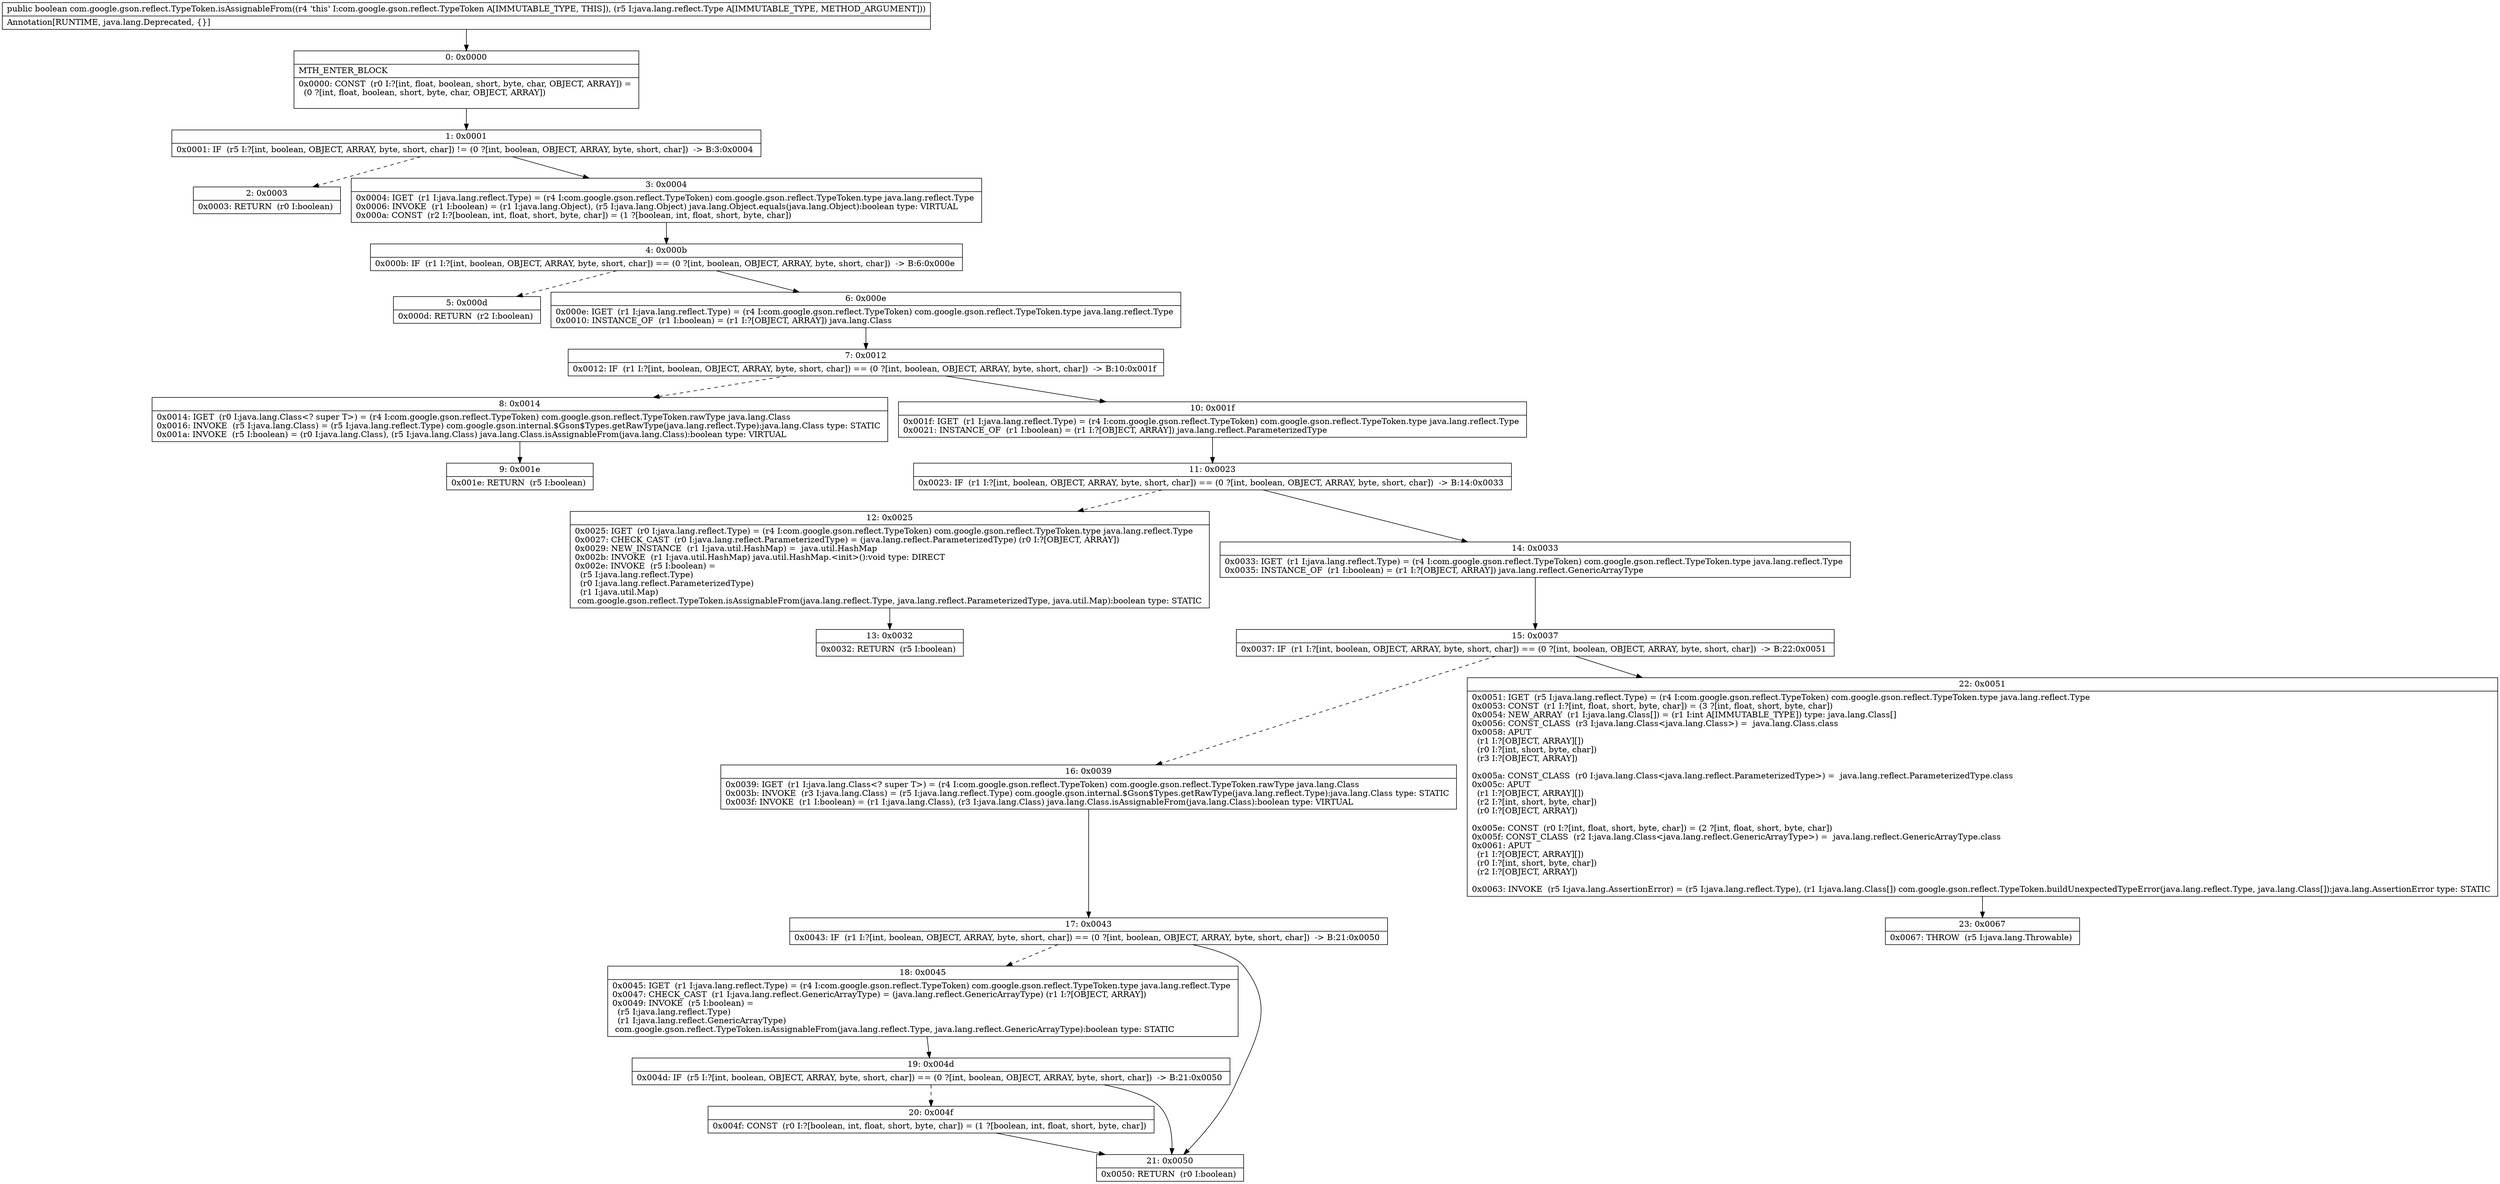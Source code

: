 digraph "CFG forcom.google.gson.reflect.TypeToken.isAssignableFrom(Ljava\/lang\/reflect\/Type;)Z" {
Node_0 [shape=record,label="{0\:\ 0x0000|MTH_ENTER_BLOCK\l|0x0000: CONST  (r0 I:?[int, float, boolean, short, byte, char, OBJECT, ARRAY]) = \l  (0 ?[int, float, boolean, short, byte, char, OBJECT, ARRAY])\l \l}"];
Node_1 [shape=record,label="{1\:\ 0x0001|0x0001: IF  (r5 I:?[int, boolean, OBJECT, ARRAY, byte, short, char]) != (0 ?[int, boolean, OBJECT, ARRAY, byte, short, char])  \-\> B:3:0x0004 \l}"];
Node_2 [shape=record,label="{2\:\ 0x0003|0x0003: RETURN  (r0 I:boolean) \l}"];
Node_3 [shape=record,label="{3\:\ 0x0004|0x0004: IGET  (r1 I:java.lang.reflect.Type) = (r4 I:com.google.gson.reflect.TypeToken) com.google.gson.reflect.TypeToken.type java.lang.reflect.Type \l0x0006: INVOKE  (r1 I:boolean) = (r1 I:java.lang.Object), (r5 I:java.lang.Object) java.lang.Object.equals(java.lang.Object):boolean type: VIRTUAL \l0x000a: CONST  (r2 I:?[boolean, int, float, short, byte, char]) = (1 ?[boolean, int, float, short, byte, char]) \l}"];
Node_4 [shape=record,label="{4\:\ 0x000b|0x000b: IF  (r1 I:?[int, boolean, OBJECT, ARRAY, byte, short, char]) == (0 ?[int, boolean, OBJECT, ARRAY, byte, short, char])  \-\> B:6:0x000e \l}"];
Node_5 [shape=record,label="{5\:\ 0x000d|0x000d: RETURN  (r2 I:boolean) \l}"];
Node_6 [shape=record,label="{6\:\ 0x000e|0x000e: IGET  (r1 I:java.lang.reflect.Type) = (r4 I:com.google.gson.reflect.TypeToken) com.google.gson.reflect.TypeToken.type java.lang.reflect.Type \l0x0010: INSTANCE_OF  (r1 I:boolean) = (r1 I:?[OBJECT, ARRAY]) java.lang.Class \l}"];
Node_7 [shape=record,label="{7\:\ 0x0012|0x0012: IF  (r1 I:?[int, boolean, OBJECT, ARRAY, byte, short, char]) == (0 ?[int, boolean, OBJECT, ARRAY, byte, short, char])  \-\> B:10:0x001f \l}"];
Node_8 [shape=record,label="{8\:\ 0x0014|0x0014: IGET  (r0 I:java.lang.Class\<? super T\>) = (r4 I:com.google.gson.reflect.TypeToken) com.google.gson.reflect.TypeToken.rawType java.lang.Class \l0x0016: INVOKE  (r5 I:java.lang.Class) = (r5 I:java.lang.reflect.Type) com.google.gson.internal.$Gson$Types.getRawType(java.lang.reflect.Type):java.lang.Class type: STATIC \l0x001a: INVOKE  (r5 I:boolean) = (r0 I:java.lang.Class), (r5 I:java.lang.Class) java.lang.Class.isAssignableFrom(java.lang.Class):boolean type: VIRTUAL \l}"];
Node_9 [shape=record,label="{9\:\ 0x001e|0x001e: RETURN  (r5 I:boolean) \l}"];
Node_10 [shape=record,label="{10\:\ 0x001f|0x001f: IGET  (r1 I:java.lang.reflect.Type) = (r4 I:com.google.gson.reflect.TypeToken) com.google.gson.reflect.TypeToken.type java.lang.reflect.Type \l0x0021: INSTANCE_OF  (r1 I:boolean) = (r1 I:?[OBJECT, ARRAY]) java.lang.reflect.ParameterizedType \l}"];
Node_11 [shape=record,label="{11\:\ 0x0023|0x0023: IF  (r1 I:?[int, boolean, OBJECT, ARRAY, byte, short, char]) == (0 ?[int, boolean, OBJECT, ARRAY, byte, short, char])  \-\> B:14:0x0033 \l}"];
Node_12 [shape=record,label="{12\:\ 0x0025|0x0025: IGET  (r0 I:java.lang.reflect.Type) = (r4 I:com.google.gson.reflect.TypeToken) com.google.gson.reflect.TypeToken.type java.lang.reflect.Type \l0x0027: CHECK_CAST  (r0 I:java.lang.reflect.ParameterizedType) = (java.lang.reflect.ParameterizedType) (r0 I:?[OBJECT, ARRAY]) \l0x0029: NEW_INSTANCE  (r1 I:java.util.HashMap) =  java.util.HashMap \l0x002b: INVOKE  (r1 I:java.util.HashMap) java.util.HashMap.\<init\>():void type: DIRECT \l0x002e: INVOKE  (r5 I:boolean) = \l  (r5 I:java.lang.reflect.Type)\l  (r0 I:java.lang.reflect.ParameterizedType)\l  (r1 I:java.util.Map)\l com.google.gson.reflect.TypeToken.isAssignableFrom(java.lang.reflect.Type, java.lang.reflect.ParameterizedType, java.util.Map):boolean type: STATIC \l}"];
Node_13 [shape=record,label="{13\:\ 0x0032|0x0032: RETURN  (r5 I:boolean) \l}"];
Node_14 [shape=record,label="{14\:\ 0x0033|0x0033: IGET  (r1 I:java.lang.reflect.Type) = (r4 I:com.google.gson.reflect.TypeToken) com.google.gson.reflect.TypeToken.type java.lang.reflect.Type \l0x0035: INSTANCE_OF  (r1 I:boolean) = (r1 I:?[OBJECT, ARRAY]) java.lang.reflect.GenericArrayType \l}"];
Node_15 [shape=record,label="{15\:\ 0x0037|0x0037: IF  (r1 I:?[int, boolean, OBJECT, ARRAY, byte, short, char]) == (0 ?[int, boolean, OBJECT, ARRAY, byte, short, char])  \-\> B:22:0x0051 \l}"];
Node_16 [shape=record,label="{16\:\ 0x0039|0x0039: IGET  (r1 I:java.lang.Class\<? super T\>) = (r4 I:com.google.gson.reflect.TypeToken) com.google.gson.reflect.TypeToken.rawType java.lang.Class \l0x003b: INVOKE  (r3 I:java.lang.Class) = (r5 I:java.lang.reflect.Type) com.google.gson.internal.$Gson$Types.getRawType(java.lang.reflect.Type):java.lang.Class type: STATIC \l0x003f: INVOKE  (r1 I:boolean) = (r1 I:java.lang.Class), (r3 I:java.lang.Class) java.lang.Class.isAssignableFrom(java.lang.Class):boolean type: VIRTUAL \l}"];
Node_17 [shape=record,label="{17\:\ 0x0043|0x0043: IF  (r1 I:?[int, boolean, OBJECT, ARRAY, byte, short, char]) == (0 ?[int, boolean, OBJECT, ARRAY, byte, short, char])  \-\> B:21:0x0050 \l}"];
Node_18 [shape=record,label="{18\:\ 0x0045|0x0045: IGET  (r1 I:java.lang.reflect.Type) = (r4 I:com.google.gson.reflect.TypeToken) com.google.gson.reflect.TypeToken.type java.lang.reflect.Type \l0x0047: CHECK_CAST  (r1 I:java.lang.reflect.GenericArrayType) = (java.lang.reflect.GenericArrayType) (r1 I:?[OBJECT, ARRAY]) \l0x0049: INVOKE  (r5 I:boolean) = \l  (r5 I:java.lang.reflect.Type)\l  (r1 I:java.lang.reflect.GenericArrayType)\l com.google.gson.reflect.TypeToken.isAssignableFrom(java.lang.reflect.Type, java.lang.reflect.GenericArrayType):boolean type: STATIC \l}"];
Node_19 [shape=record,label="{19\:\ 0x004d|0x004d: IF  (r5 I:?[int, boolean, OBJECT, ARRAY, byte, short, char]) == (0 ?[int, boolean, OBJECT, ARRAY, byte, short, char])  \-\> B:21:0x0050 \l}"];
Node_20 [shape=record,label="{20\:\ 0x004f|0x004f: CONST  (r0 I:?[boolean, int, float, short, byte, char]) = (1 ?[boolean, int, float, short, byte, char]) \l}"];
Node_21 [shape=record,label="{21\:\ 0x0050|0x0050: RETURN  (r0 I:boolean) \l}"];
Node_22 [shape=record,label="{22\:\ 0x0051|0x0051: IGET  (r5 I:java.lang.reflect.Type) = (r4 I:com.google.gson.reflect.TypeToken) com.google.gson.reflect.TypeToken.type java.lang.reflect.Type \l0x0053: CONST  (r1 I:?[int, float, short, byte, char]) = (3 ?[int, float, short, byte, char]) \l0x0054: NEW_ARRAY  (r1 I:java.lang.Class[]) = (r1 I:int A[IMMUTABLE_TYPE]) type: java.lang.Class[] \l0x0056: CONST_CLASS  (r3 I:java.lang.Class\<java.lang.Class\>) =  java.lang.Class.class \l0x0058: APUT  \l  (r1 I:?[OBJECT, ARRAY][])\l  (r0 I:?[int, short, byte, char])\l  (r3 I:?[OBJECT, ARRAY])\l \l0x005a: CONST_CLASS  (r0 I:java.lang.Class\<java.lang.reflect.ParameterizedType\>) =  java.lang.reflect.ParameterizedType.class \l0x005c: APUT  \l  (r1 I:?[OBJECT, ARRAY][])\l  (r2 I:?[int, short, byte, char])\l  (r0 I:?[OBJECT, ARRAY])\l \l0x005e: CONST  (r0 I:?[int, float, short, byte, char]) = (2 ?[int, float, short, byte, char]) \l0x005f: CONST_CLASS  (r2 I:java.lang.Class\<java.lang.reflect.GenericArrayType\>) =  java.lang.reflect.GenericArrayType.class \l0x0061: APUT  \l  (r1 I:?[OBJECT, ARRAY][])\l  (r0 I:?[int, short, byte, char])\l  (r2 I:?[OBJECT, ARRAY])\l \l0x0063: INVOKE  (r5 I:java.lang.AssertionError) = (r5 I:java.lang.reflect.Type), (r1 I:java.lang.Class[]) com.google.gson.reflect.TypeToken.buildUnexpectedTypeError(java.lang.reflect.Type, java.lang.Class[]):java.lang.AssertionError type: STATIC \l}"];
Node_23 [shape=record,label="{23\:\ 0x0067|0x0067: THROW  (r5 I:java.lang.Throwable) \l}"];
MethodNode[shape=record,label="{public boolean com.google.gson.reflect.TypeToken.isAssignableFrom((r4 'this' I:com.google.gson.reflect.TypeToken A[IMMUTABLE_TYPE, THIS]), (r5 I:java.lang.reflect.Type A[IMMUTABLE_TYPE, METHOD_ARGUMENT]))  | Annotation[RUNTIME, java.lang.Deprecated, \{\}]\l}"];
MethodNode -> Node_0;
Node_0 -> Node_1;
Node_1 -> Node_2[style=dashed];
Node_1 -> Node_3;
Node_3 -> Node_4;
Node_4 -> Node_5[style=dashed];
Node_4 -> Node_6;
Node_6 -> Node_7;
Node_7 -> Node_8[style=dashed];
Node_7 -> Node_10;
Node_8 -> Node_9;
Node_10 -> Node_11;
Node_11 -> Node_12[style=dashed];
Node_11 -> Node_14;
Node_12 -> Node_13;
Node_14 -> Node_15;
Node_15 -> Node_16[style=dashed];
Node_15 -> Node_22;
Node_16 -> Node_17;
Node_17 -> Node_18[style=dashed];
Node_17 -> Node_21;
Node_18 -> Node_19;
Node_19 -> Node_20[style=dashed];
Node_19 -> Node_21;
Node_20 -> Node_21;
Node_22 -> Node_23;
}

